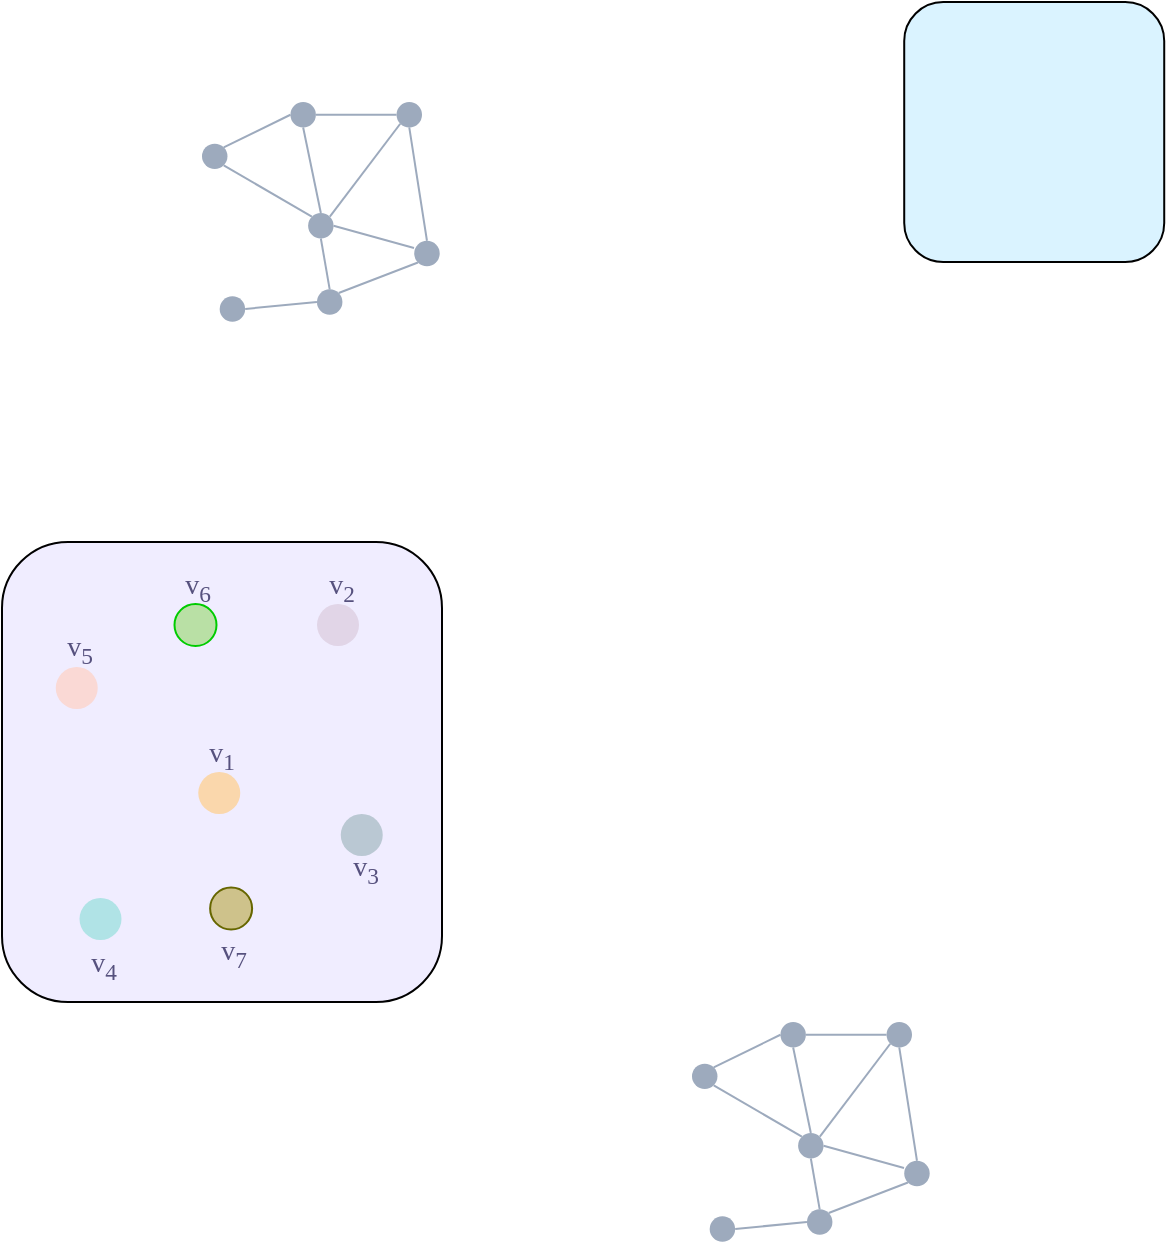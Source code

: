 <mxfile version="21.0.2" type="github">
  <diagram name="第 1 页" id="RqXMDDAnlUC3LQ8dVohK">
    <mxGraphModel dx="2074" dy="1148" grid="1" gridSize="10" guides="1" tooltips="1" connect="1" arrows="1" fold="1" page="1" pageScale="1" pageWidth="827" pageHeight="1169" math="0" shadow="0">
      <root>
        <mxCell id="0" />
        <mxCell id="1" parent="0" />
        <mxCell id="jRkLCCXXRkXRHQUp1MII-37" value="" style="group" parent="1" vertex="1" connectable="0">
          <mxGeometry x="130" y="450" width="220" height="230" as="geometry" />
        </mxCell>
        <mxCell id="jRkLCCXXRkXRHQUp1MII-1" value="" style="rounded=1;whiteSpace=wrap;html=1;shadow=0;sketch=0;strokeColor=default;strokeWidth=1;fontFamily=Times New Roman;fontSize=18;fontColor=#56517e;fillColor=#F0EDFF;movable=1;resizable=1;rotatable=1;deletable=1;editable=1;locked=0;connectable=1;" parent="jRkLCCXXRkXRHQUp1MII-37" vertex="1">
          <mxGeometry width="220" height="230" as="geometry" />
        </mxCell>
        <mxCell id="jRkLCCXXRkXRHQUp1MII-2" value="" style="group;movable=1;resizable=1;rotatable=1;deletable=1;editable=1;locked=0;connectable=1;" parent="jRkLCCXXRkXRHQUp1MII-37" vertex="1" connectable="0">
          <mxGeometry x="15" y="10" width="190" height="210" as="geometry" />
        </mxCell>
        <mxCell id="jRkLCCXXRkXRHQUp1MII-3" value="" style="ellipse;whiteSpace=wrap;html=1;aspect=fixed;fillColor=#e1d5e7;strokeColor=none;direction=east;container=0;rounded=0;shadow=0;sketch=0;strokeWidth=2;fontFamily=Times New Roman;fontSize=18;fontColor=#56517e;movable=1;resizable=1;rotatable=1;deletable=1;editable=1;locked=0;connectable=1;" parent="jRkLCCXXRkXRHQUp1MII-2" vertex="1">
          <mxGeometry x="142.5" y="21" width="21" height="21" as="geometry" />
        </mxCell>
        <mxCell id="jRkLCCXXRkXRHQUp1MII-4" value="" style="ellipse;whiteSpace=wrap;html=1;aspect=fixed;fillColor=#fad7ac;strokeColor=none;container=0;rounded=0;shadow=0;sketch=0;strokeWidth=2;fontFamily=Times New Roman;fontSize=18;fontColor=#56517e;movable=1;resizable=1;rotatable=1;deletable=1;editable=1;locked=0;connectable=1;" parent="jRkLCCXXRkXRHQUp1MII-2" vertex="1">
          <mxGeometry x="83.125" y="105" width="21" height="21" as="geometry" />
        </mxCell>
        <mxCell id="jRkLCCXXRkXRHQUp1MII-5" value="" style="ellipse;whiteSpace=wrap;html=1;aspect=fixed;fillColor=#bac8d3;strokeColor=none;container=0;rounded=0;shadow=0;sketch=0;strokeWidth=2;fontFamily=Times New Roman;fontSize=18;fontColor=#56517e;movable=1;resizable=1;rotatable=1;deletable=1;editable=1;locked=0;connectable=1;" parent="jRkLCCXXRkXRHQUp1MII-2" vertex="1">
          <mxGeometry x="154.375" y="126" width="21" height="21" as="geometry" />
        </mxCell>
        <mxCell id="jRkLCCXXRkXRHQUp1MII-6" value="" style="ellipse;whiteSpace=wrap;html=1;aspect=fixed;fillColor=#fad9d5;strokeColor=none;container=0;rounded=0;shadow=0;sketch=0;strokeWidth=2;fontFamily=Times New Roman;fontSize=18;fontColor=#56517e;movable=1;resizable=1;rotatable=1;deletable=1;editable=1;locked=0;connectable=1;" parent="jRkLCCXXRkXRHQUp1MII-2" vertex="1">
          <mxGeometry x="11.875" y="52.5" width="21" height="21" as="geometry" />
        </mxCell>
        <mxCell id="jRkLCCXXRkXRHQUp1MII-7" value="" style="ellipse;whiteSpace=wrap;html=1;aspect=fixed;fillColor=#b0e3e6;strokeColor=none;container=0;rounded=0;shadow=0;sketch=0;strokeWidth=2;fontFamily=Times New Roman;fontSize=18;fontColor=#56517e;movable=1;resizable=1;rotatable=1;deletable=1;editable=1;locked=0;connectable=1;" parent="jRkLCCXXRkXRHQUp1MII-2" vertex="1">
          <mxGeometry x="23.75" y="168" width="21" height="21" as="geometry" />
        </mxCell>
        <mxCell id="jRkLCCXXRkXRHQUp1MII-8" value="&lt;span style=&quot;font-size: 14px;&quot;&gt;v&lt;sub&gt;1&lt;/sub&gt;&lt;/span&gt;" style="text;strokeColor=none;align=center;fillColor=none;html=1;verticalAlign=middle;whiteSpace=wrap;rounded=0;fontSize=18;fontFamily=Times New Roman;fontColor=#56517e;container=0;movable=1;resizable=1;rotatable=1;deletable=1;editable=1;locked=0;connectable=1;" parent="jRkLCCXXRkXRHQUp1MII-2" vertex="1">
          <mxGeometry x="71.25" y="84" width="47.5" height="21" as="geometry" />
        </mxCell>
        <mxCell id="jRkLCCXXRkXRHQUp1MII-9" value="&lt;font style=&quot;font-size: 14px;&quot;&gt;v&lt;sub style=&quot;&quot;&gt;2&lt;/sub&gt;&lt;/font&gt;" style="text;strokeColor=none;align=center;fillColor=none;html=1;verticalAlign=middle;whiteSpace=wrap;rounded=0;fontSize=18;fontFamily=Times New Roman;fontColor=#56517e;container=0;movable=1;resizable=1;rotatable=1;deletable=1;editable=1;locked=0;connectable=1;" parent="jRkLCCXXRkXRHQUp1MII-2" vertex="1">
          <mxGeometry x="130.625" width="47.5" height="21" as="geometry" />
        </mxCell>
        <mxCell id="jRkLCCXXRkXRHQUp1MII-10" value="&lt;font style=&quot;font-size: 14px;&quot;&gt;v&lt;sub style=&quot;&quot;&gt;5&lt;/sub&gt;&lt;/font&gt;" style="text;strokeColor=none;align=center;fillColor=none;html=1;verticalAlign=middle;whiteSpace=wrap;rounded=0;fontSize=18;fontFamily=Times New Roman;fontColor=#56517e;container=0;movable=1;resizable=1;rotatable=1;deletable=1;editable=1;locked=0;connectable=1;" parent="jRkLCCXXRkXRHQUp1MII-2" vertex="1">
          <mxGeometry y="31.5" width="47.5" height="21" as="geometry" />
        </mxCell>
        <mxCell id="jRkLCCXXRkXRHQUp1MII-11" value="&lt;font style=&quot;font-size: 14px;&quot;&gt;v&lt;sub style=&quot;&quot;&gt;4&lt;/sub&gt;&lt;/font&gt;" style="text;strokeColor=none;align=center;fillColor=none;html=1;verticalAlign=middle;whiteSpace=wrap;rounded=0;fontSize=18;fontFamily=Times New Roman;fontColor=#56517e;container=0;movable=1;resizable=1;rotatable=1;deletable=1;editable=1;locked=0;connectable=1;" parent="jRkLCCXXRkXRHQUp1MII-2" vertex="1">
          <mxGeometry x="11.875" y="189" width="47.5" height="21" as="geometry" />
        </mxCell>
        <mxCell id="jRkLCCXXRkXRHQUp1MII-12" value="&lt;font style=&quot;font-size: 14px;&quot;&gt;v&lt;sub style=&quot;&quot;&gt;3&lt;/sub&gt;&lt;/font&gt;" style="text;strokeColor=none;align=center;fillColor=none;html=1;verticalAlign=middle;whiteSpace=wrap;rounded=0;fontSize=18;fontFamily=Times New Roman;fontColor=#56517e;container=0;movable=1;resizable=1;rotatable=1;deletable=1;editable=1;locked=0;connectable=1;" parent="jRkLCCXXRkXRHQUp1MII-2" vertex="1">
          <mxGeometry x="142.5" y="141.75" width="47.5" height="21" as="geometry" />
        </mxCell>
        <mxCell id="jRkLCCXXRkXRHQUp1MII-13" value="" style="ellipse;whiteSpace=wrap;html=1;aspect=fixed;fillColor=#B9E0A5;strokeColor=#00CC00;container=0;rounded=0;shadow=0;sketch=0;strokeWidth=1;fontFamily=Times New Roman;fontSize=18;fontColor=#56517e;movable=1;resizable=1;rotatable=1;deletable=1;editable=1;locked=0;connectable=1;" parent="jRkLCCXXRkXRHQUp1MII-2" vertex="1">
          <mxGeometry x="71.25" y="21" width="21" height="21" as="geometry" />
        </mxCell>
        <mxCell id="jRkLCCXXRkXRHQUp1MII-14" value="" style="ellipse;whiteSpace=wrap;html=1;aspect=fixed;fillColor=#CEC28B;strokeColor=#666600;container=0;rounded=0;shadow=0;sketch=0;strokeWidth=1;fontFamily=Times New Roman;fontSize=18;movable=1;resizable=1;rotatable=1;deletable=1;editable=1;locked=0;connectable=1;" parent="jRkLCCXXRkXRHQUp1MII-2" vertex="1">
          <mxGeometry x="89.062" y="162.75" width="21" height="21" as="geometry" />
        </mxCell>
        <mxCell id="jRkLCCXXRkXRHQUp1MII-15" value="&lt;font style=&quot;font-size: 14px;&quot;&gt;v&lt;sub style=&quot;&quot;&gt;6&lt;/sub&gt;&lt;/font&gt;" style="text;strokeColor=none;align=center;fillColor=none;html=1;verticalAlign=middle;whiteSpace=wrap;rounded=0;fontSize=18;fontFamily=Times New Roman;fontColor=#56517e;container=0;movable=1;resizable=1;rotatable=1;deletable=1;editable=1;locked=0;connectable=1;" parent="jRkLCCXXRkXRHQUp1MII-2" vertex="1">
          <mxGeometry x="59.375" width="47.5" height="21" as="geometry" />
        </mxCell>
        <mxCell id="jRkLCCXXRkXRHQUp1MII-16" value="&lt;font style=&quot;font-size: 14px;&quot;&gt;v&lt;sub style=&quot;&quot;&gt;7&lt;/sub&gt;&lt;/font&gt;" style="text;strokeColor=none;align=center;fillColor=none;html=1;verticalAlign=middle;whiteSpace=wrap;rounded=0;fontSize=18;fontFamily=Times New Roman;fontColor=#56517e;container=0;movable=1;resizable=1;rotatable=1;deletable=1;editable=1;locked=0;connectable=1;" parent="jRkLCCXXRkXRHQUp1MII-2" vertex="1">
          <mxGeometry x="77.188" y="183.75" width="47.5" height="21" as="geometry" />
        </mxCell>
        <mxCell id="jRkLCCXXRkXRHQUp1MII-17" value="" style="rounded=1;whiteSpace=wrap;html=1;shadow=0;sketch=0;strokeColor=default;strokeWidth=1;fontFamily=Times New Roman;fontSize=18;fontColor=#56517e;fillColor=#DAF3FF;container=0;movable=1;resizable=1;rotatable=1;deletable=1;editable=1;locked=0;connectable=1;" parent="1" vertex="1">
          <mxGeometry x="581.11" y="180.0" width="130" height="130" as="geometry" />
        </mxCell>
        <mxCell id="6xaGMqxFLDfvdbbTp7AP-35" value="" style="group" vertex="1" connectable="0" parent="1">
          <mxGeometry x="475" y="690" width="118.846" height="109.852" as="geometry" />
        </mxCell>
        <mxCell id="jRkLCCXXRkXRHQUp1MII-19" value="" style="ellipse;whiteSpace=wrap;html=1;aspect=fixed;fillColor=#9DAABD;strokeColor=none;direction=east;container=0;rounded=0;shadow=0;sketch=0;strokeWidth=2;fontFamily=Times New Roman;fontSize=18;fontColor=#56517e;movable=1;resizable=1;rotatable=1;deletable=1;editable=1;locked=0;connectable=1;" parent="6xaGMqxFLDfvdbbTp7AP-35" vertex="1">
          <mxGeometry x="97.268" width="12.735" height="12.735" as="geometry" />
        </mxCell>
        <mxCell id="jRkLCCXXRkXRHQUp1MII-20" value="" style="ellipse;whiteSpace=wrap;html=1;aspect=fixed;fillColor=#9DAABD;strokeColor=none;container=0;rounded=0;shadow=0;sketch=0;strokeWidth=2;fontFamily=Times New Roman;fontSize=18;fontColor=#56517e;movable=1;resizable=1;rotatable=1;deletable=1;editable=1;locked=0;connectable=1;" parent="6xaGMqxFLDfvdbbTp7AP-35" vertex="1">
          <mxGeometry x="53.055" y="55.495" width="12.735" height="12.735" as="geometry" />
        </mxCell>
        <mxCell id="jRkLCCXXRkXRHQUp1MII-21" value="" style="ellipse;whiteSpace=wrap;html=1;aspect=fixed;fillColor=#9DAABD;strokeColor=none;container=0;rounded=0;shadow=0;sketch=0;strokeWidth=2;fontFamily=Times New Roman;fontSize=18;fontColor=#56517e;movable=1;resizable=1;rotatable=1;deletable=1;editable=1;locked=0;connectable=1;" parent="6xaGMqxFLDfvdbbTp7AP-35" vertex="1">
          <mxGeometry x="106.111" y="69.369" width="12.735" height="12.735" as="geometry" />
        </mxCell>
        <mxCell id="jRkLCCXXRkXRHQUp1MII-22" value="" style="ellipse;whiteSpace=wrap;html=1;aspect=fixed;fillColor=#9DAABD;strokeColor=none;container=0;rounded=0;shadow=0;sketch=0;strokeWidth=2;fontFamily=Times New Roman;fontSize=18;fontColor=#56517e;movable=1;resizable=1;rotatable=1;deletable=1;editable=1;locked=0;connectable=1;" parent="6xaGMqxFLDfvdbbTp7AP-35" vertex="1">
          <mxGeometry y="20.811" width="12.735" height="12.735" as="geometry" />
        </mxCell>
        <mxCell id="jRkLCCXXRkXRHQUp1MII-23" value="" style="ellipse;whiteSpace=wrap;html=1;aspect=fixed;fillColor=#9DAABD;strokeColor=none;container=0;rounded=0;shadow=0;sketch=0;strokeWidth=2;fontFamily=Times New Roman;fontSize=18;fontColor=#56517e;movable=1;resizable=1;rotatable=1;deletable=1;editable=1;locked=0;connectable=1;" parent="6xaGMqxFLDfvdbbTp7AP-35" vertex="1">
          <mxGeometry x="8.843" y="97.117" width="12.735" height="12.735" as="geometry" />
        </mxCell>
        <mxCell id="jRkLCCXXRkXRHQUp1MII-24" value="" style="ellipse;whiteSpace=wrap;html=1;aspect=fixed;fillColor=#9DAABD;strokeColor=none;container=0;rounded=0;shadow=0;sketch=0;strokeWidth=1;fontFamily=Times New Roman;fontSize=18;fontColor=#56517e;movable=1;resizable=1;rotatable=1;deletable=1;editable=1;locked=0;connectable=1;" parent="6xaGMqxFLDfvdbbTp7AP-35" vertex="1">
          <mxGeometry x="44.213" width="12.735" height="12.735" as="geometry" />
        </mxCell>
        <mxCell id="jRkLCCXXRkXRHQUp1MII-25" value="" style="ellipse;whiteSpace=wrap;html=1;aspect=fixed;fillColor=#9DAABD;strokeColor=none;container=0;rounded=0;shadow=0;sketch=0;strokeWidth=1;fontFamily=Times New Roman;fontSize=18;movable=1;resizable=1;rotatable=1;deletable=1;editable=1;locked=0;connectable=1;" parent="6xaGMqxFLDfvdbbTp7AP-35" vertex="1">
          <mxGeometry x="57.477" y="93.649" width="12.735" height="12.735" as="geometry" />
        </mxCell>
        <mxCell id="jRkLCCXXRkXRHQUp1MII-26" value="" style="endArrow=none;html=1;rounded=1;exitX=0.5;exitY=1;exitDx=0;exitDy=0;entryX=0.5;entryY=0;entryDx=0;entryDy=0;strokeColor=#9DAABD;movable=1;resizable=1;rotatable=1;deletable=1;editable=1;locked=0;connectable=1;" parent="6xaGMqxFLDfvdbbTp7AP-35" source="jRkLCCXXRkXRHQUp1MII-19" target="jRkLCCXXRkXRHQUp1MII-21" edge="1">
          <mxGeometry width="50" height="50" relative="1" as="geometry">
            <mxPoint x="93.402" y="-113.989" as="sourcePoint" />
            <mxPoint x="156.41" y="-172.432" as="targetPoint" />
          </mxGeometry>
        </mxCell>
        <mxCell id="jRkLCCXXRkXRHQUp1MII-27" value="" style="endArrow=none;html=1;rounded=1;exitX=1;exitY=0.5;exitDx=0;exitDy=0;entryX=0;entryY=0.5;entryDx=0;entryDy=0;strokeColor=#9DAABD;movable=1;resizable=1;rotatable=1;deletable=1;editable=1;locked=0;connectable=1;" parent="6xaGMqxFLDfvdbbTp7AP-35" source="jRkLCCXXRkXRHQUp1MII-24" target="jRkLCCXXRkXRHQUp1MII-19" edge="1">
          <mxGeometry width="50" height="50" relative="1" as="geometry">
            <mxPoint x="93.402" y="-113.989" as="sourcePoint" />
            <mxPoint x="156.41" y="-172.432" as="targetPoint" />
          </mxGeometry>
        </mxCell>
        <mxCell id="jRkLCCXXRkXRHQUp1MII-28" value="" style="endArrow=none;html=1;rounded=1;entryX=0;entryY=1;entryDx=0;entryDy=0;exitX=1;exitY=0;exitDx=0;exitDy=0;strokeColor=#9DAABD;movable=1;resizable=1;rotatable=1;deletable=1;editable=1;locked=0;connectable=1;" parent="6xaGMqxFLDfvdbbTp7AP-35" source="jRkLCCXXRkXRHQUp1MII-25" target="jRkLCCXXRkXRHQUp1MII-21" edge="1">
          <mxGeometry width="50" height="50" relative="1" as="geometry">
            <mxPoint x="93.402" y="108.094" as="sourcePoint" />
            <mxPoint x="109.784" y="18.092" as="targetPoint" />
          </mxGeometry>
        </mxCell>
        <mxCell id="jRkLCCXXRkXRHQUp1MII-29" value="" style="endArrow=none;html=1;rounded=1;exitX=0.5;exitY=1;exitDx=0;exitDy=0;entryX=0.5;entryY=0;entryDx=0;entryDy=0;strokeColor=#9DAABD;movable=1;resizable=1;rotatable=1;deletable=1;editable=1;locked=0;connectable=1;" parent="6xaGMqxFLDfvdbbTp7AP-35" source="jRkLCCXXRkXRHQUp1MII-20" target="jRkLCCXXRkXRHQUp1MII-25" edge="1">
          <mxGeometry width="50" height="50" relative="1" as="geometry">
            <mxPoint x="83.321" y="29.781" as="sourcePoint" />
            <mxPoint x="122.386" y="29.781" as="targetPoint" />
          </mxGeometry>
        </mxCell>
        <mxCell id="jRkLCCXXRkXRHQUp1MII-30" value="" style="endArrow=none;html=1;rounded=1;exitX=1;exitY=0;exitDx=0;exitDy=0;entryX=0;entryY=0.5;entryDx=0;entryDy=0;strokeColor=#9DAABD;movable=1;resizable=1;rotatable=1;deletable=1;editable=1;locked=0;connectable=1;" parent="6xaGMqxFLDfvdbbTp7AP-35" source="jRkLCCXXRkXRHQUp1MII-22" target="jRkLCCXXRkXRHQUp1MII-24" edge="1">
          <mxGeometry width="50" height="50" relative="1" as="geometry">
            <mxPoint x="95.922" y="41.469" as="sourcePoint" />
            <mxPoint x="134.987" y="41.469" as="targetPoint" />
          </mxGeometry>
        </mxCell>
        <mxCell id="jRkLCCXXRkXRHQUp1MII-31" value="" style="endArrow=none;html=1;rounded=1;exitX=1;exitY=0.5;exitDx=0;exitDy=0;entryX=0;entryY=0.5;entryDx=0;entryDy=0;strokeColor=#9DAABD;movable=1;resizable=1;rotatable=1;deletable=1;editable=1;locked=0;connectable=1;" parent="6xaGMqxFLDfvdbbTp7AP-35" source="jRkLCCXXRkXRHQUp1MII-23" target="jRkLCCXXRkXRHQUp1MII-25" edge="1">
          <mxGeometry width="50" height="50" relative="1" as="geometry">
            <mxPoint x="108.524" y="53.158" as="sourcePoint" />
            <mxPoint x="147.589" y="53.158" as="targetPoint" />
          </mxGeometry>
        </mxCell>
        <mxCell id="jRkLCCXXRkXRHQUp1MII-32" value="" style="endArrow=none;html=1;rounded=1;exitX=1;exitY=1;exitDx=0;exitDy=0;entryX=0;entryY=0;entryDx=0;entryDy=0;strokeColor=#9DAABD;movable=1;resizable=1;rotatable=1;deletable=1;editable=1;locked=0;connectable=1;" parent="6xaGMqxFLDfvdbbTp7AP-35" source="jRkLCCXXRkXRHQUp1MII-22" target="jRkLCCXXRkXRHQUp1MII-20" edge="1">
          <mxGeometry width="50" height="50" relative="1" as="geometry">
            <mxPoint x="121.125" y="64.846" as="sourcePoint" />
            <mxPoint x="160.19" y="64.846" as="targetPoint" />
          </mxGeometry>
        </mxCell>
        <mxCell id="jRkLCCXXRkXRHQUp1MII-33" value="" style="endArrow=none;html=1;rounded=1;exitX=1;exitY=0.5;exitDx=0;exitDy=0;strokeColor=#9DAABD;movable=1;resizable=1;rotatable=1;deletable=1;editable=1;locked=0;connectable=1;" parent="6xaGMqxFLDfvdbbTp7AP-35" source="jRkLCCXXRkXRHQUp1MII-20" edge="1">
          <mxGeometry width="50" height="50" relative="1" as="geometry">
            <mxPoint x="146.328" y="88.224" as="sourcePoint" />
            <mxPoint x="106.003" y="73.028" as="targetPoint" />
          </mxGeometry>
        </mxCell>
        <mxCell id="jRkLCCXXRkXRHQUp1MII-34" value="" style="endArrow=none;html=1;rounded=1;exitX=0.5;exitY=1;exitDx=0;exitDy=0;entryX=0.5;entryY=0;entryDx=0;entryDy=0;strokeColor=#9DAABD;movable=1;resizable=1;rotatable=1;deletable=1;editable=1;locked=0;connectable=1;" parent="6xaGMqxFLDfvdbbTp7AP-35" source="jRkLCCXXRkXRHQUp1MII-24" target="jRkLCCXXRkXRHQUp1MII-20" edge="1">
          <mxGeometry width="50" height="50" relative="1" as="geometry">
            <mxPoint x="158.93" y="99.912" as="sourcePoint" />
            <mxPoint x="197.995" y="99.912" as="targetPoint" />
          </mxGeometry>
        </mxCell>
        <mxCell id="jRkLCCXXRkXRHQUp1MII-35" value="" style="endArrow=none;html=1;rounded=1;exitX=1;exitY=0;exitDx=0;exitDy=0;entryX=0;entryY=1;entryDx=0;entryDy=0;strokeColor=#9DAABD;movable=1;resizable=1;rotatable=1;deletable=1;editable=1;locked=0;connectable=1;" parent="6xaGMqxFLDfvdbbTp7AP-35" source="jRkLCCXXRkXRHQUp1MII-20" target="jRkLCCXXRkXRHQUp1MII-19" edge="1">
          <mxGeometry width="50" height="50" relative="1" as="geometry">
            <mxPoint x="171.532" y="111.601" as="sourcePoint" />
            <mxPoint x="210.596" y="111.601" as="targetPoint" />
          </mxGeometry>
        </mxCell>
        <mxCell id="6xaGMqxFLDfvdbbTp7AP-36" value="" style="group" vertex="1" connectable="0" parent="1">
          <mxGeometry x="230" y="230" width="118.846" height="109.852" as="geometry" />
        </mxCell>
        <mxCell id="6xaGMqxFLDfvdbbTp7AP-37" value="" style="ellipse;whiteSpace=wrap;html=1;aspect=fixed;fillColor=#9DAABD;strokeColor=none;direction=east;container=0;rounded=0;shadow=0;sketch=0;strokeWidth=2;fontFamily=Times New Roman;fontSize=18;fontColor=#56517e;movable=1;resizable=1;rotatable=1;deletable=1;editable=1;locked=0;connectable=1;" vertex="1" parent="6xaGMqxFLDfvdbbTp7AP-36">
          <mxGeometry x="97.268" width="12.735" height="12.735" as="geometry" />
        </mxCell>
        <mxCell id="6xaGMqxFLDfvdbbTp7AP-38" value="" style="ellipse;whiteSpace=wrap;html=1;aspect=fixed;fillColor=#9DAABD;strokeColor=none;container=0;rounded=0;shadow=0;sketch=0;strokeWidth=2;fontFamily=Times New Roman;fontSize=18;fontColor=#56517e;movable=1;resizable=1;rotatable=1;deletable=1;editable=1;locked=0;connectable=1;" vertex="1" parent="6xaGMqxFLDfvdbbTp7AP-36">
          <mxGeometry x="53.055" y="55.495" width="12.735" height="12.735" as="geometry" />
        </mxCell>
        <mxCell id="6xaGMqxFLDfvdbbTp7AP-39" value="" style="ellipse;whiteSpace=wrap;html=1;aspect=fixed;fillColor=#9DAABD;strokeColor=none;container=0;rounded=0;shadow=0;sketch=0;strokeWidth=2;fontFamily=Times New Roman;fontSize=18;fontColor=#56517e;movable=1;resizable=1;rotatable=1;deletable=1;editable=1;locked=0;connectable=1;" vertex="1" parent="6xaGMqxFLDfvdbbTp7AP-36">
          <mxGeometry x="106.111" y="69.369" width="12.735" height="12.735" as="geometry" />
        </mxCell>
        <mxCell id="6xaGMqxFLDfvdbbTp7AP-40" value="" style="ellipse;whiteSpace=wrap;html=1;aspect=fixed;fillColor=#9DAABD;strokeColor=none;container=0;rounded=0;shadow=0;sketch=0;strokeWidth=2;fontFamily=Times New Roman;fontSize=18;fontColor=#56517e;movable=1;resizable=1;rotatable=1;deletable=1;editable=1;locked=0;connectable=1;" vertex="1" parent="6xaGMqxFLDfvdbbTp7AP-36">
          <mxGeometry y="20.811" width="12.735" height="12.735" as="geometry" />
        </mxCell>
        <mxCell id="6xaGMqxFLDfvdbbTp7AP-41" value="" style="ellipse;whiteSpace=wrap;html=1;aspect=fixed;fillColor=#9DAABD;strokeColor=none;container=0;rounded=0;shadow=0;sketch=0;strokeWidth=2;fontFamily=Times New Roman;fontSize=18;fontColor=#56517e;movable=1;resizable=1;rotatable=1;deletable=1;editable=1;locked=0;connectable=1;" vertex="1" parent="6xaGMqxFLDfvdbbTp7AP-36">
          <mxGeometry x="8.843" y="97.117" width="12.735" height="12.735" as="geometry" />
        </mxCell>
        <mxCell id="6xaGMqxFLDfvdbbTp7AP-42" value="" style="ellipse;whiteSpace=wrap;html=1;aspect=fixed;fillColor=#9DAABD;strokeColor=none;container=0;rounded=0;shadow=0;sketch=0;strokeWidth=1;fontFamily=Times New Roman;fontSize=18;fontColor=#56517e;movable=1;resizable=1;rotatable=1;deletable=1;editable=1;locked=0;connectable=1;" vertex="1" parent="6xaGMqxFLDfvdbbTp7AP-36">
          <mxGeometry x="44.213" width="12.735" height="12.735" as="geometry" />
        </mxCell>
        <mxCell id="6xaGMqxFLDfvdbbTp7AP-43" value="" style="ellipse;whiteSpace=wrap;html=1;aspect=fixed;fillColor=#9DAABD;strokeColor=none;container=0;rounded=0;shadow=0;sketch=0;strokeWidth=1;fontFamily=Times New Roman;fontSize=18;movable=1;resizable=1;rotatable=1;deletable=1;editable=1;locked=0;connectable=1;" vertex="1" parent="6xaGMqxFLDfvdbbTp7AP-36">
          <mxGeometry x="57.477" y="93.649" width="12.735" height="12.735" as="geometry" />
        </mxCell>
        <mxCell id="6xaGMqxFLDfvdbbTp7AP-44" value="" style="endArrow=none;html=1;rounded=1;exitX=0.5;exitY=1;exitDx=0;exitDy=0;entryX=0.5;entryY=0;entryDx=0;entryDy=0;strokeColor=#9DAABD;movable=1;resizable=1;rotatable=1;deletable=1;editable=1;locked=0;connectable=1;" edge="1" parent="6xaGMqxFLDfvdbbTp7AP-36" source="6xaGMqxFLDfvdbbTp7AP-37" target="6xaGMqxFLDfvdbbTp7AP-39">
          <mxGeometry width="50" height="50" relative="1" as="geometry">
            <mxPoint x="93.402" y="-113.989" as="sourcePoint" />
            <mxPoint x="156.41" y="-172.432" as="targetPoint" />
          </mxGeometry>
        </mxCell>
        <mxCell id="6xaGMqxFLDfvdbbTp7AP-45" value="" style="endArrow=none;html=1;rounded=1;exitX=1;exitY=0.5;exitDx=0;exitDy=0;entryX=0;entryY=0.5;entryDx=0;entryDy=0;strokeColor=#9DAABD;movable=1;resizable=1;rotatable=1;deletable=1;editable=1;locked=0;connectable=1;" edge="1" parent="6xaGMqxFLDfvdbbTp7AP-36" source="6xaGMqxFLDfvdbbTp7AP-42" target="6xaGMqxFLDfvdbbTp7AP-37">
          <mxGeometry width="50" height="50" relative="1" as="geometry">
            <mxPoint x="93.402" y="-113.989" as="sourcePoint" />
            <mxPoint x="156.41" y="-172.432" as="targetPoint" />
          </mxGeometry>
        </mxCell>
        <mxCell id="6xaGMqxFLDfvdbbTp7AP-46" value="" style="endArrow=none;html=1;rounded=1;entryX=0;entryY=1;entryDx=0;entryDy=0;exitX=1;exitY=0;exitDx=0;exitDy=0;strokeColor=#9DAABD;movable=1;resizable=1;rotatable=1;deletable=1;editable=1;locked=0;connectable=1;" edge="1" parent="6xaGMqxFLDfvdbbTp7AP-36" source="6xaGMqxFLDfvdbbTp7AP-43" target="6xaGMqxFLDfvdbbTp7AP-39">
          <mxGeometry width="50" height="50" relative="1" as="geometry">
            <mxPoint x="93.402" y="108.094" as="sourcePoint" />
            <mxPoint x="109.784" y="18.092" as="targetPoint" />
          </mxGeometry>
        </mxCell>
        <mxCell id="6xaGMqxFLDfvdbbTp7AP-47" value="" style="endArrow=none;html=1;rounded=1;exitX=0.5;exitY=1;exitDx=0;exitDy=0;entryX=0.5;entryY=0;entryDx=0;entryDy=0;strokeColor=#9DAABD;movable=1;resizable=1;rotatable=1;deletable=1;editable=1;locked=0;connectable=1;" edge="1" parent="6xaGMqxFLDfvdbbTp7AP-36" source="6xaGMqxFLDfvdbbTp7AP-38" target="6xaGMqxFLDfvdbbTp7AP-43">
          <mxGeometry width="50" height="50" relative="1" as="geometry">
            <mxPoint x="83.321" y="29.781" as="sourcePoint" />
            <mxPoint x="122.386" y="29.781" as="targetPoint" />
          </mxGeometry>
        </mxCell>
        <mxCell id="6xaGMqxFLDfvdbbTp7AP-48" value="" style="endArrow=none;html=1;rounded=1;exitX=1;exitY=0;exitDx=0;exitDy=0;entryX=0;entryY=0.5;entryDx=0;entryDy=0;strokeColor=#9DAABD;movable=1;resizable=1;rotatable=1;deletable=1;editable=1;locked=0;connectable=1;" edge="1" parent="6xaGMqxFLDfvdbbTp7AP-36" source="6xaGMqxFLDfvdbbTp7AP-40" target="6xaGMqxFLDfvdbbTp7AP-42">
          <mxGeometry width="50" height="50" relative="1" as="geometry">
            <mxPoint x="95.922" y="41.469" as="sourcePoint" />
            <mxPoint x="134.987" y="41.469" as="targetPoint" />
          </mxGeometry>
        </mxCell>
        <mxCell id="6xaGMqxFLDfvdbbTp7AP-49" value="" style="endArrow=none;html=1;rounded=1;exitX=1;exitY=0.5;exitDx=0;exitDy=0;entryX=0;entryY=0.5;entryDx=0;entryDy=0;strokeColor=#9DAABD;movable=1;resizable=1;rotatable=1;deletable=1;editable=1;locked=0;connectable=1;" edge="1" parent="6xaGMqxFLDfvdbbTp7AP-36" source="6xaGMqxFLDfvdbbTp7AP-41" target="6xaGMqxFLDfvdbbTp7AP-43">
          <mxGeometry width="50" height="50" relative="1" as="geometry">
            <mxPoint x="108.524" y="53.158" as="sourcePoint" />
            <mxPoint x="147.589" y="53.158" as="targetPoint" />
          </mxGeometry>
        </mxCell>
        <mxCell id="6xaGMqxFLDfvdbbTp7AP-50" value="" style="endArrow=none;html=1;rounded=1;exitX=1;exitY=1;exitDx=0;exitDy=0;entryX=0;entryY=0;entryDx=0;entryDy=0;strokeColor=#9DAABD;movable=1;resizable=1;rotatable=1;deletable=1;editable=1;locked=0;connectable=1;" edge="1" parent="6xaGMqxFLDfvdbbTp7AP-36" source="6xaGMqxFLDfvdbbTp7AP-40" target="6xaGMqxFLDfvdbbTp7AP-38">
          <mxGeometry width="50" height="50" relative="1" as="geometry">
            <mxPoint x="121.125" y="64.846" as="sourcePoint" />
            <mxPoint x="160.19" y="64.846" as="targetPoint" />
          </mxGeometry>
        </mxCell>
        <mxCell id="6xaGMqxFLDfvdbbTp7AP-51" value="" style="endArrow=none;html=1;rounded=1;exitX=1;exitY=0.5;exitDx=0;exitDy=0;strokeColor=#9DAABD;movable=1;resizable=1;rotatable=1;deletable=1;editable=1;locked=0;connectable=1;" edge="1" parent="6xaGMqxFLDfvdbbTp7AP-36" source="6xaGMqxFLDfvdbbTp7AP-38">
          <mxGeometry width="50" height="50" relative="1" as="geometry">
            <mxPoint x="146.328" y="88.224" as="sourcePoint" />
            <mxPoint x="106.003" y="73.028" as="targetPoint" />
          </mxGeometry>
        </mxCell>
        <mxCell id="6xaGMqxFLDfvdbbTp7AP-52" value="" style="endArrow=none;html=1;rounded=1;exitX=0.5;exitY=1;exitDx=0;exitDy=0;entryX=0.5;entryY=0;entryDx=0;entryDy=0;strokeColor=#9DAABD;movable=1;resizable=1;rotatable=1;deletable=1;editable=1;locked=0;connectable=1;" edge="1" parent="6xaGMqxFLDfvdbbTp7AP-36" source="6xaGMqxFLDfvdbbTp7AP-42" target="6xaGMqxFLDfvdbbTp7AP-38">
          <mxGeometry width="50" height="50" relative="1" as="geometry">
            <mxPoint x="158.93" y="99.912" as="sourcePoint" />
            <mxPoint x="197.995" y="99.912" as="targetPoint" />
          </mxGeometry>
        </mxCell>
        <mxCell id="6xaGMqxFLDfvdbbTp7AP-53" value="" style="endArrow=none;html=1;rounded=1;exitX=1;exitY=0;exitDx=0;exitDy=0;entryX=0;entryY=1;entryDx=0;entryDy=0;strokeColor=#9DAABD;movable=1;resizable=1;rotatable=1;deletable=1;editable=1;locked=0;connectable=1;" edge="1" parent="6xaGMqxFLDfvdbbTp7AP-36" source="6xaGMqxFLDfvdbbTp7AP-38" target="6xaGMqxFLDfvdbbTp7AP-37">
          <mxGeometry width="50" height="50" relative="1" as="geometry">
            <mxPoint x="171.532" y="111.601" as="sourcePoint" />
            <mxPoint x="210.596" y="111.601" as="targetPoint" />
          </mxGeometry>
        </mxCell>
      </root>
    </mxGraphModel>
  </diagram>
</mxfile>
